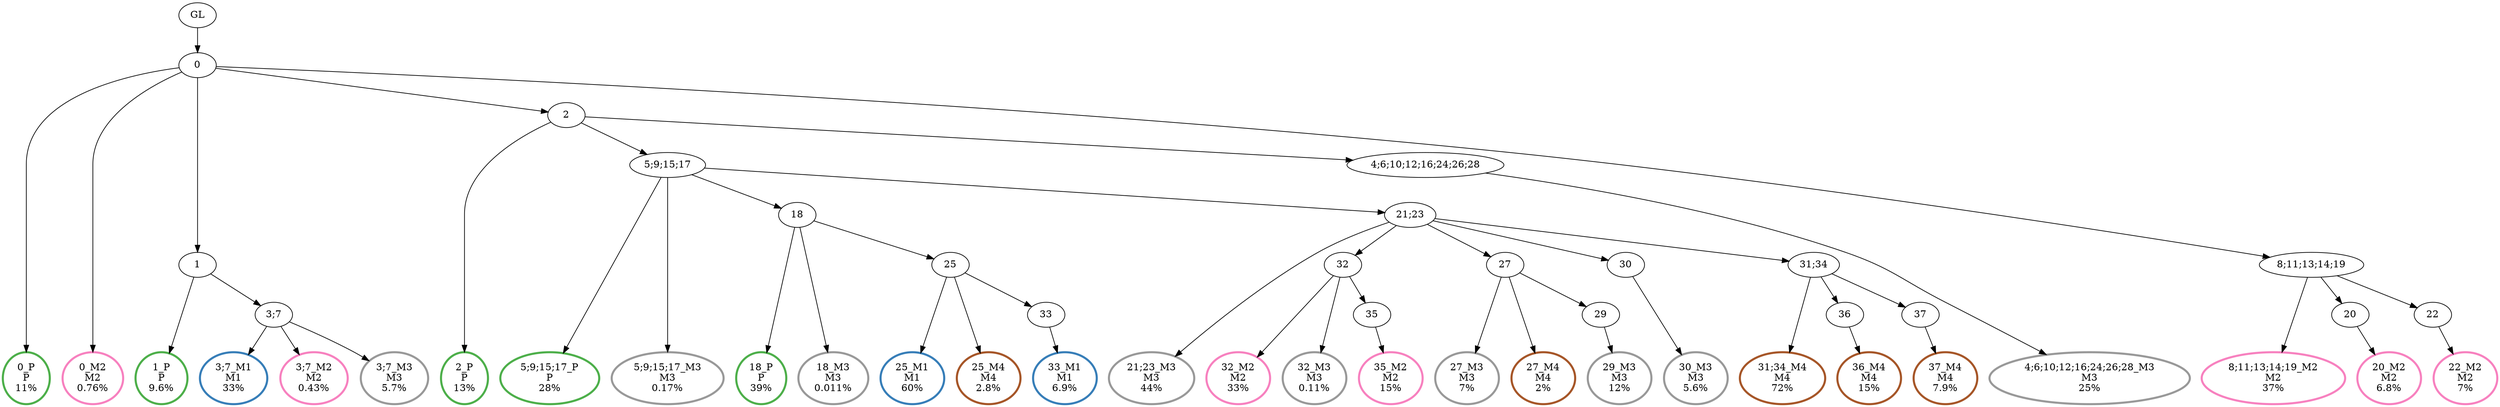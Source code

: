 digraph T {
	{
		rank=same
		48 [penwidth=3,colorscheme=set19,color=3,label="0_P\nP\n11%"]
		46 [penwidth=3,colorscheme=set19,color=3,label="1_P\nP\n9.6%"]
		44 [penwidth=3,colorscheme=set19,color=3,label="2_P\nP\n13%"]
		42 [penwidth=3,colorscheme=set19,color=3,label="5;9;15;17_P\nP\n28%"]
		40 [penwidth=3,colorscheme=set19,color=3,label="18_P\nP\n39%"]
		38 [penwidth=3,colorscheme=set19,color=2,label="3;7_M1\nM1\n33%"]
		36 [penwidth=3,colorscheme=set19,color=2,label="25_M1\nM1\n60%"]
		34 [penwidth=3,colorscheme=set19,color=2,label="33_M1\nM1\n6.9%"]
		33 [penwidth=3,colorscheme=set19,color=8,label="0_M2\nM2\n0.76%"]
		32 [penwidth=3,colorscheme=set19,color=8,label="3;7_M2\nM2\n0.43%"]
		29 [penwidth=3,colorscheme=set19,color=8,label="32_M2\nM2\n33%"]
		27 [penwidth=3,colorscheme=set19,color=8,label="35_M2\nM2\n15%"]
		25 [penwidth=3,colorscheme=set19,color=8,label="8;11;13;14;19_M2\nM2\n37%"]
		23 [penwidth=3,colorscheme=set19,color=8,label="20_M2\nM2\n6.8%"]
		21 [penwidth=3,colorscheme=set19,color=8,label="22_M2\nM2\n7%"]
		20 [penwidth=3,colorscheme=set19,color=9,label="3;7_M3\nM3\n5.7%"]
		18 [penwidth=3,colorscheme=set19,color=9,label="4;6;10;12;16;24;26;28_M3\nM3\n25%"]
		17 [penwidth=3,colorscheme=set19,color=9,label="5;9;15;17_M3\nM3\n0.17%"]
		16 [penwidth=3,colorscheme=set19,color=9,label="18_M3\nM3\n0.011%"]
		15 [penwidth=3,colorscheme=set19,color=9,label="21;23_M3\nM3\n44%"]
		13 [penwidth=3,colorscheme=set19,color=9,label="27_M3\nM3\n7%"]
		11 [penwidth=3,colorscheme=set19,color=9,label="29_M3\nM3\n12%"]
		9 [penwidth=3,colorscheme=set19,color=9,label="30_M3\nM3\n5.6%"]
		8 [penwidth=3,colorscheme=set19,color=9,label="32_M3\nM3\n0.11%"]
		7 [penwidth=3,colorscheme=set19,color=7,label="25_M4\nM4\n2.8%"]
		6 [penwidth=3,colorscheme=set19,color=7,label="27_M4\nM4\n2%"]
		4 [penwidth=3,colorscheme=set19,color=7,label="31;34_M4\nM4\n72%"]
		2 [penwidth=3,colorscheme=set19,color=7,label="36_M4\nM4\n15%"]
		0 [penwidth=3,colorscheme=set19,color=7,label="37_M4\nM4\n7.9%"]
	}
	50 [label="GL"]
	49 [label="0"]
	47 [label="1"]
	45 [label="2"]
	43 [label="5;9;15;17"]
	41 [label="18"]
	39 [label="3;7"]
	37 [label="25"]
	35 [label="33"]
	31 [label="21;23"]
	30 [label="32"]
	28 [label="35"]
	26 [label="8;11;13;14;19"]
	24 [label="20"]
	22 [label="22"]
	19 [label="4;6;10;12;16;24;26;28"]
	14 [label="27"]
	12 [label="29"]
	10 [label="30"]
	5 [label="31;34"]
	3 [label="36"]
	1 [label="37"]
	50 -> 49
	49 -> 48
	49 -> 47
	49 -> 45
	49 -> 33
	49 -> 26
	47 -> 46
	47 -> 39
	45 -> 44
	45 -> 43
	45 -> 19
	43 -> 42
	43 -> 41
	43 -> 31
	43 -> 17
	41 -> 40
	41 -> 37
	41 -> 16
	39 -> 38
	39 -> 32
	39 -> 20
	37 -> 36
	37 -> 35
	37 -> 7
	35 -> 34
	31 -> 30
	31 -> 15
	31 -> 14
	31 -> 10
	31 -> 5
	30 -> 29
	30 -> 28
	30 -> 8
	28 -> 27
	26 -> 25
	26 -> 24
	26 -> 22
	24 -> 23
	22 -> 21
	19 -> 18
	14 -> 13
	14 -> 12
	14 -> 6
	12 -> 11
	10 -> 9
	5 -> 4
	5 -> 3
	5 -> 1
	3 -> 2
	1 -> 0
}

